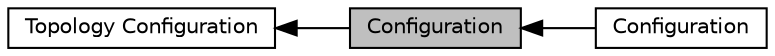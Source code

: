 digraph "Configuration"
{
  edge [fontname="Helvetica",fontsize="10",labelfontname="Helvetica",labelfontsize="10"];
  node [fontname="Helvetica",fontsize="10",shape=box];
  rankdir=LR;
  Node1 [label="Configuration",height=0.2,width=0.4,color="black", fillcolor="grey75", style="filled", fontcolor="black",tooltip="Including Application type, Source, destination, background, etc."];
  Node2 [label="Topology Configuration",height=0.2,width=0.4,color="black", fillcolor="white", style="filled",URL="$group____topo__config.html",tooltip="Including cell type, eNB topology, UE distribution, mobility information, etc."];
  Node3 [label="Configuration",height=0.2,width=0.4,color="black", fillcolor="white", style="filled",URL="$group____customized__traffic.html",tooltip="Including Application type, Source, destination, background, idt, packet size, etc."];
  Node2->Node1 [shape=plaintext, dir="back", style="solid"];
  Node1->Node3 [shape=plaintext, dir="back", style="solid"];
}
